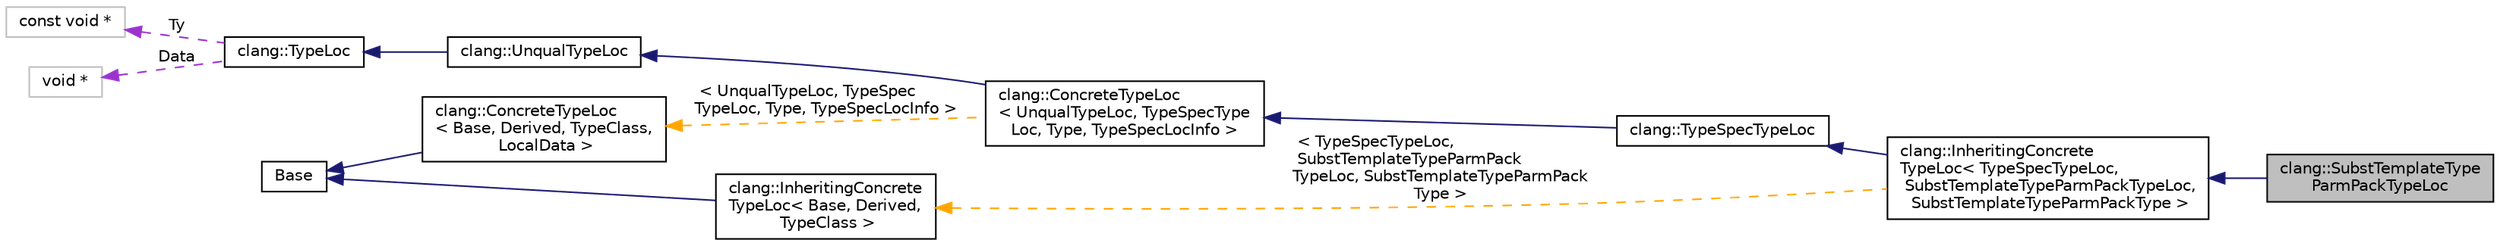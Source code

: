 digraph "clang::SubstTemplateTypeParmPackTypeLoc"
{
 // LATEX_PDF_SIZE
  bgcolor="transparent";
  edge [fontname="Helvetica",fontsize="10",labelfontname="Helvetica",labelfontsize="10"];
  node [fontname="Helvetica",fontsize="10",shape=record];
  rankdir="LR";
  Node1 [label="clang::SubstTemplateType\lParmPackTypeLoc",height=0.2,width=0.4,color="black", fillcolor="grey75", style="filled", fontcolor="black",tooltip="Wrapper for substituted template type parameters."];
  Node2 -> Node1 [dir="back",color="midnightblue",fontsize="10",style="solid",fontname="Helvetica"];
  Node2 [label="clang::InheritingConcrete\lTypeLoc\< TypeSpecTypeLoc,\l SubstTemplateTypeParmPackTypeLoc,\l SubstTemplateTypeParmPackType \>",height=0.2,width=0.4,color="black",URL="$classclang_1_1InheritingConcreteTypeLoc.html",tooltip=" "];
  Node3 -> Node2 [dir="back",color="midnightblue",fontsize="10",style="solid",fontname="Helvetica"];
  Node3 [label="clang::TypeSpecTypeLoc",height=0.2,width=0.4,color="black",URL="$classclang_1_1TypeSpecTypeLoc.html",tooltip="A reasonable base class for TypeLocs that correspond to types that are written as a type-specifier."];
  Node4 -> Node3 [dir="back",color="midnightblue",fontsize="10",style="solid",fontname="Helvetica"];
  Node4 [label="clang::ConcreteTypeLoc\l\< UnqualTypeLoc, TypeSpecType\lLoc, Type, TypeSpecLocInfo \>",height=0.2,width=0.4,color="black",URL="$classclang_1_1ConcreteTypeLoc.html",tooltip=" "];
  Node5 -> Node4 [dir="back",color="midnightblue",fontsize="10",style="solid",fontname="Helvetica"];
  Node5 [label="clang::UnqualTypeLoc",height=0.2,width=0.4,color="black",URL="$classclang_1_1UnqualTypeLoc.html",tooltip="Wrapper of type source information for a type with no direct qualifiers."];
  Node6 -> Node5 [dir="back",color="midnightblue",fontsize="10",style="solid",fontname="Helvetica"];
  Node6 [label="clang::TypeLoc",height=0.2,width=0.4,color="black",URL="$classclang_1_1TypeLoc.html",tooltip="Base wrapper for a particular \"section\" of type source info."];
  Node7 -> Node6 [dir="back",color="darkorchid3",fontsize="10",style="dashed",label=" Ty" ,fontname="Helvetica"];
  Node7 [label="const void *",height=0.2,width=0.4,color="grey75",tooltip=" "];
  Node8 -> Node6 [dir="back",color="darkorchid3",fontsize="10",style="dashed",label=" Data" ,fontname="Helvetica"];
  Node8 [label="void *",height=0.2,width=0.4,color="grey75",tooltip=" "];
  Node9 -> Node4 [dir="back",color="orange",fontsize="10",style="dashed",label=" \< UnqualTypeLoc, TypeSpec\lTypeLoc, Type, TypeSpecLocInfo \>" ,fontname="Helvetica"];
  Node9 [label="clang::ConcreteTypeLoc\l\< Base, Derived, TypeClass,\l LocalData \>",height=0.2,width=0.4,color="black",URL="$classclang_1_1ConcreteTypeLoc.html",tooltip="A metaprogramming base class for TypeLoc classes which correspond to a particular Type subclass."];
  Node10 -> Node9 [dir="back",color="midnightblue",fontsize="10",style="solid",fontname="Helvetica"];
  Node10 [label="Base",height=0.2,width=0.4,color="black",URL="$classBase.html",tooltip=" "];
  Node11 -> Node2 [dir="back",color="orange",fontsize="10",style="dashed",label=" \< TypeSpecTypeLoc,\l SubstTemplateTypeParmPack\lTypeLoc, SubstTemplateTypeParmPack\lType \>" ,fontname="Helvetica"];
  Node11 [label="clang::InheritingConcrete\lTypeLoc\< Base, Derived,\l TypeClass \>",height=0.2,width=0.4,color="black",URL="$classclang_1_1InheritingConcreteTypeLoc.html",tooltip="A metaprogramming class designed for concrete subtypes of abstract types where all subtypes share equ..."];
  Node10 -> Node11 [dir="back",color="midnightblue",fontsize="10",style="solid",fontname="Helvetica"];
}
